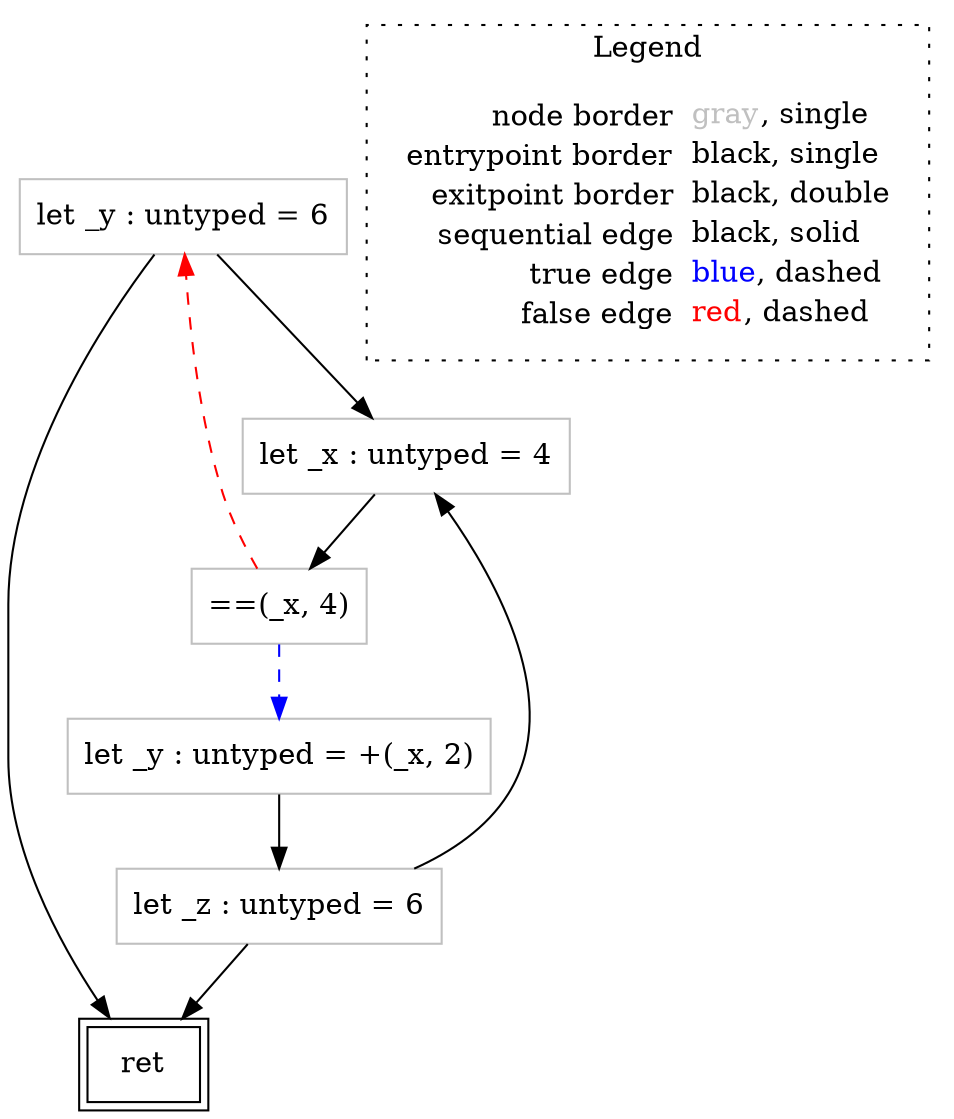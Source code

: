 digraph {
	"node0" [shape="rect",color="black",peripheries="2",label=<ret>];
	"node1" [shape="rect",color="gray",label=<let _x : untyped = 4>];
	"node2" [shape="rect",color="gray",label=<==(_x, 4)>];
	"node3" [shape="rect",color="gray",label=<let _y : untyped = +(_x, 2)>];
	"node4" [shape="rect",color="gray",label=<let _y : untyped = 6>];
	"node5" [shape="rect",color="gray",label=<let _z : untyped = 6>];
	"node1" -> "node2" [color="black"];
	"node2" -> "node3" [color="blue",style="dashed"];
	"node2" -> "node4" [color="red",style="dashed"];
	"node3" -> "node5" [color="black"];
	"node4" -> "node0" [color="black"];
	"node4" -> "node1" [color="black"];
	"node5" -> "node0" [color="black"];
	"node5" -> "node1" [color="black"];
subgraph cluster_legend {
	label="Legend";
	style=dotted;
	node [shape=plaintext];
	"legend" [label=<<table border="0" cellpadding="2" cellspacing="0" cellborder="0"><tr><td align="right">node border&nbsp;</td><td align="left"><font color="gray">gray</font>, single</td></tr><tr><td align="right">entrypoint border&nbsp;</td><td align="left"><font color="black">black</font>, single</td></tr><tr><td align="right">exitpoint border&nbsp;</td><td align="left"><font color="black">black</font>, double</td></tr><tr><td align="right">sequential edge&nbsp;</td><td align="left"><font color="black">black</font>, solid</td></tr><tr><td align="right">true edge&nbsp;</td><td align="left"><font color="blue">blue</font>, dashed</td></tr><tr><td align="right">false edge&nbsp;</td><td align="left"><font color="red">red</font>, dashed</td></tr></table>>];
}

}
